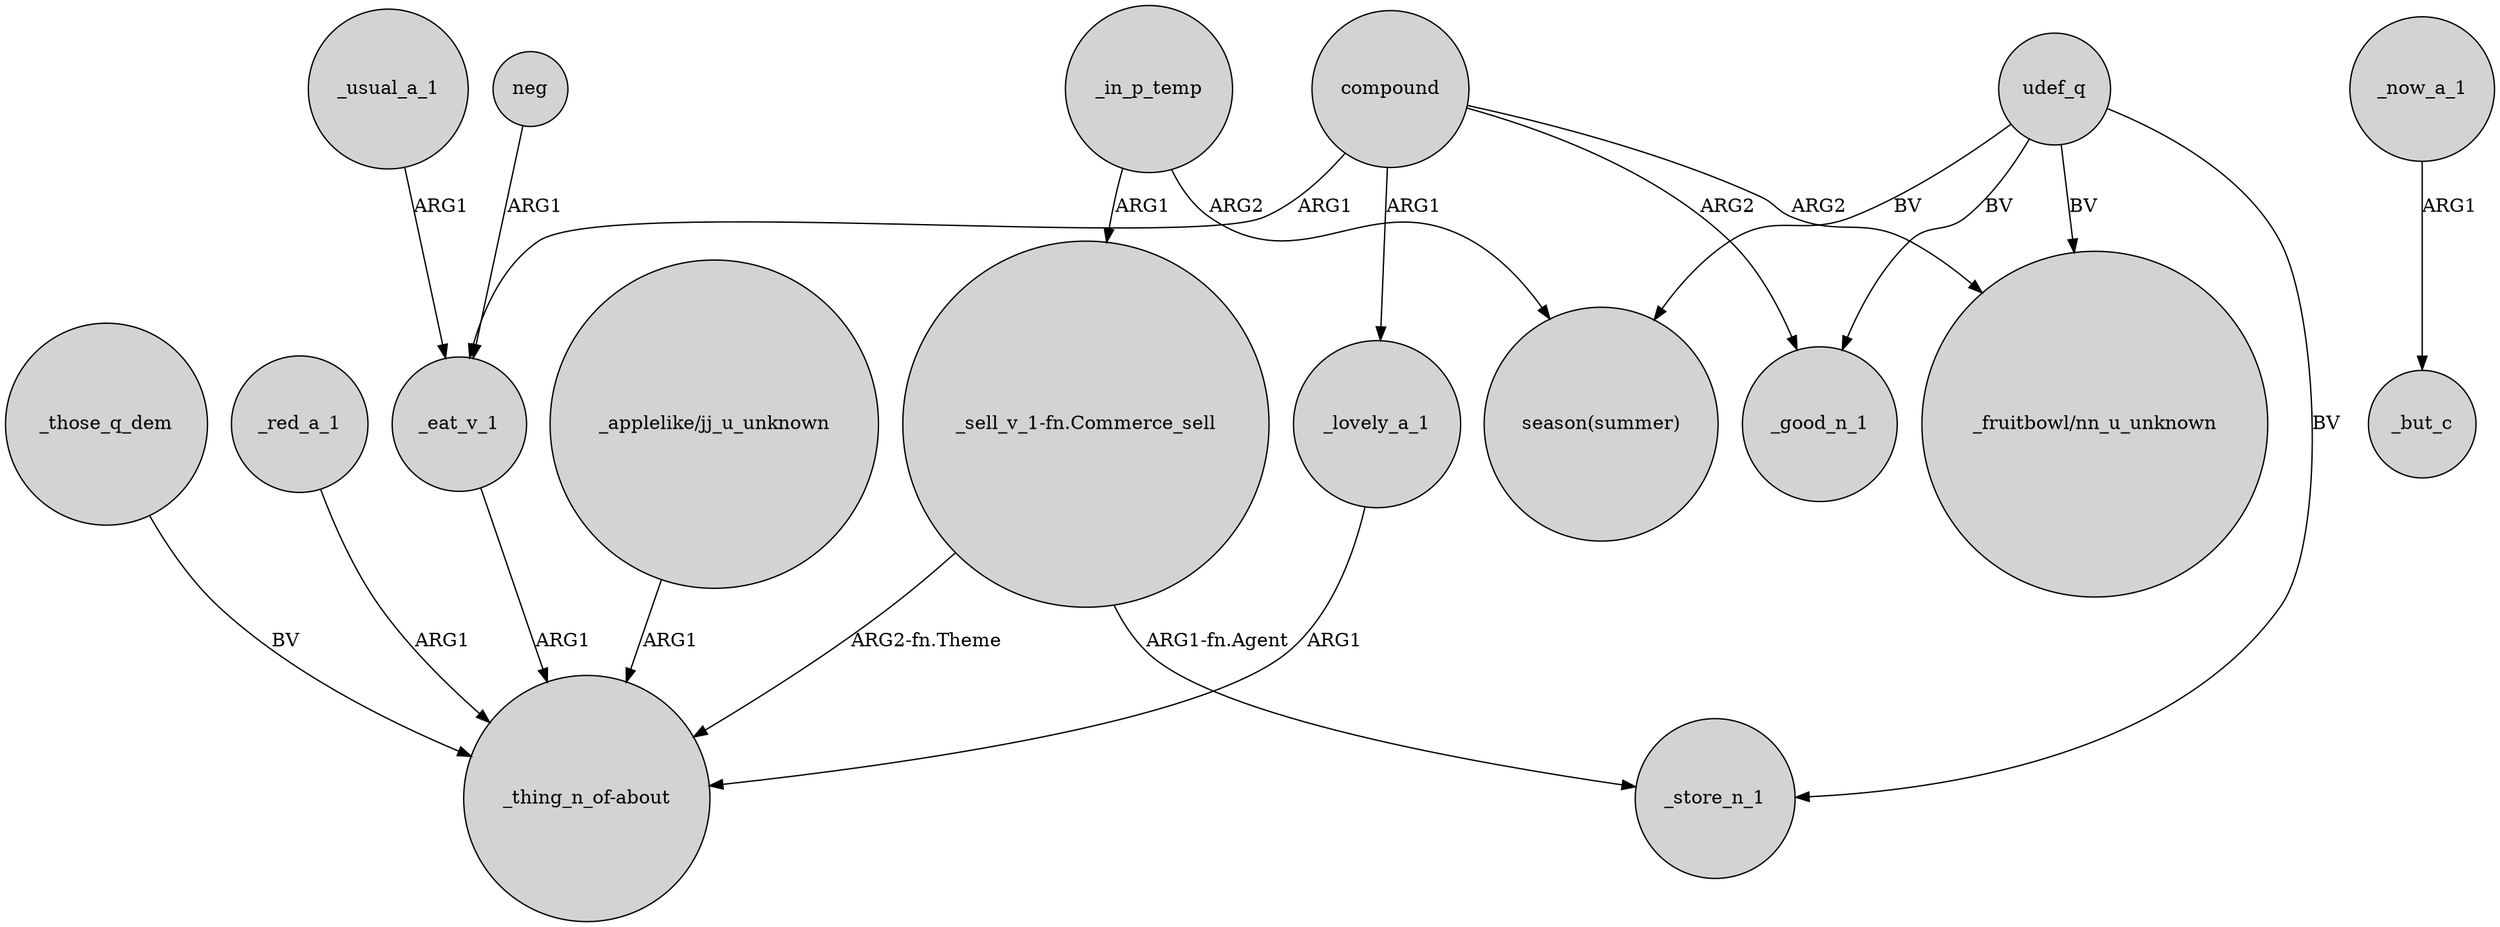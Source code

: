 digraph {
	node [shape=circle style=filled]
	"_sell_v_1-fn.Commerce_sell" -> "_thing_n_of-about" [label="ARG2-fn.Theme"]
	compound -> _good_n_1 [label=ARG2]
	udef_q -> "season(summer)" [label=BV]
	_lovely_a_1 -> "_thing_n_of-about" [label=ARG1]
	_in_p_temp -> "_sell_v_1-fn.Commerce_sell" [label=ARG1]
	"_sell_v_1-fn.Commerce_sell" -> _store_n_1 [label="ARG1-fn.Agent"]
	compound -> "_fruitbowl/nn_u_unknown" [label=ARG2]
	_those_q_dem -> "_thing_n_of-about" [label=BV]
	_eat_v_1 -> "_thing_n_of-about" [label=ARG1]
	_now_a_1 -> _but_c [label=ARG1]
	compound -> _eat_v_1 [label=ARG1]
	_red_a_1 -> "_thing_n_of-about" [label=ARG1]
	_usual_a_1 -> _eat_v_1 [label=ARG1]
	compound -> _lovely_a_1 [label=ARG1]
	udef_q -> _good_n_1 [label=BV]
	_in_p_temp -> "season(summer)" [label=ARG2]
	neg -> _eat_v_1 [label=ARG1]
	"_applelike/jj_u_unknown" -> "_thing_n_of-about" [label=ARG1]
	udef_q -> "_fruitbowl/nn_u_unknown" [label=BV]
	udef_q -> _store_n_1 [label=BV]
}
